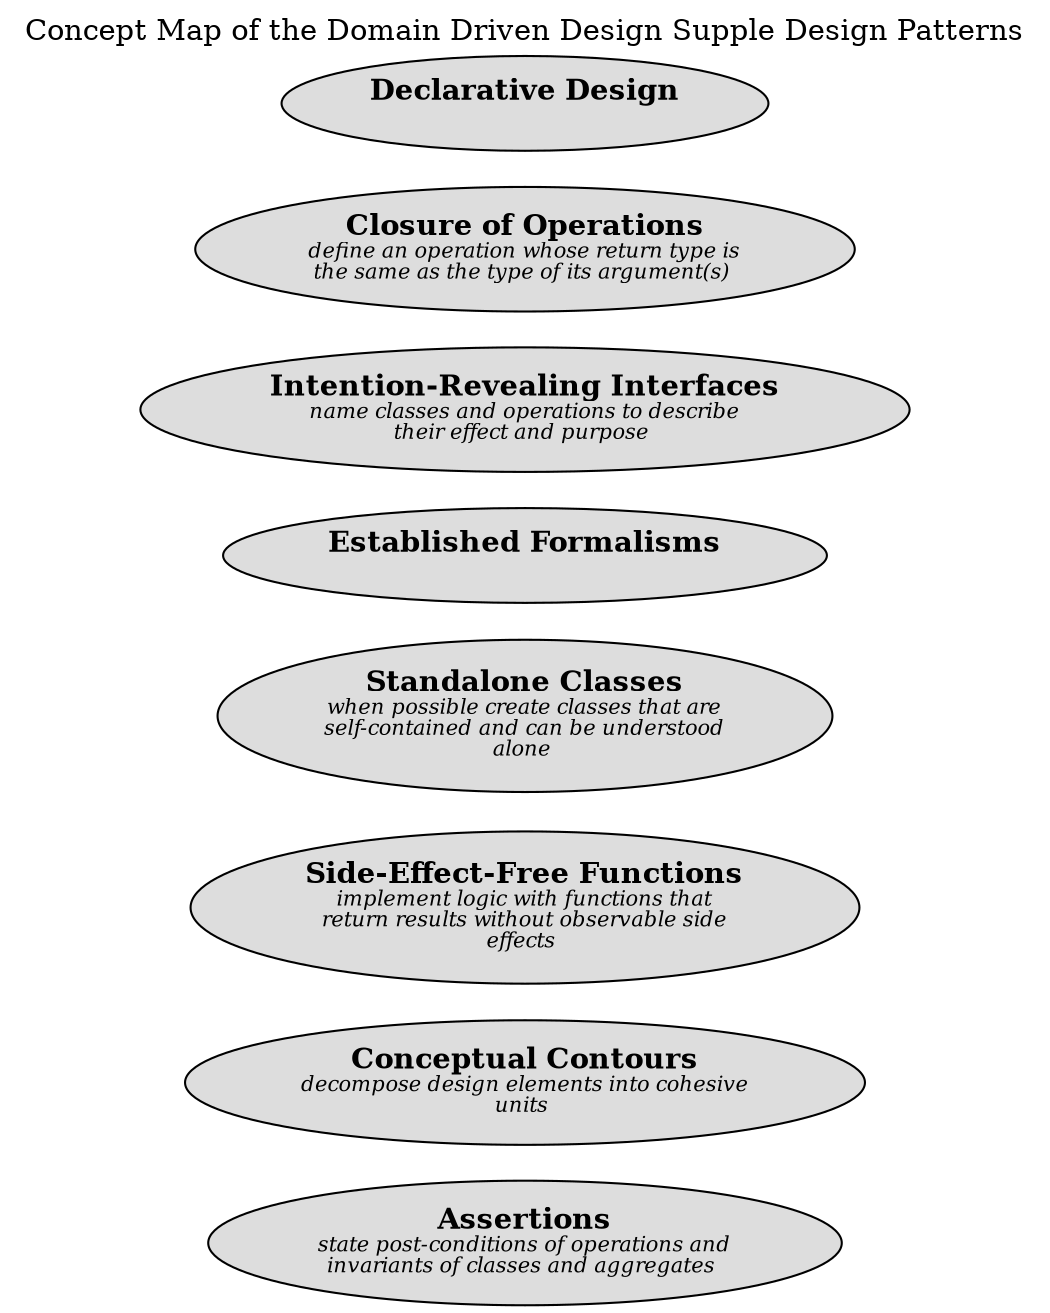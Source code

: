 digraph "Concept Map of the Domain Driven Design Supple Design Patterns" {
  labelloc= "t"
  label="Concept Map of the Domain Driven Design Supple Design Patterns"
  rankdir="LR"

  layout=dot
software_development_domain_driven_design_supple_design__assertions [shape=ellipse style=filled fillcolor="#dddddd" label=<<B>Assertions</B><BR/><FONT POINT-SIZE="10"><I>state post-conditions of operations and<BR/>invariants of classes and aggregates </I></FONT>>]
software_development_domain_driven_design_supple_design__conceptual_contours [shape=ellipse style=filled fillcolor="#dddddd" label=<<B>Conceptual Contours</B><BR/><FONT POINT-SIZE="10"><I>decompose design elements into cohesive<BR/>units </I></FONT>>]
software_development_domain_driven_design_supple_design__side_effect_free_functions [shape=ellipse style=filled fillcolor="#dddddd" label=<<B>Side-Effect-Free Functions</B><BR/><FONT POINT-SIZE="10"><I>implement logic with functions that<BR/>return results without observable side<BR/>effects </I></FONT>>]
software_development_domain_driven_design_supple_design__standalone_classes [shape=ellipse style=filled fillcolor="#dddddd" label=<<B>Standalone Classes</B><BR/><FONT POINT-SIZE="10"><I>when possible create classes that are<BR/>self-contained and can be understood<BR/>alone </I></FONT>>]
software_development_domain_driven_design_supple_design__established_formalisms [shape=ellipse style=filled fillcolor="#dddddd" label=<<B>Established Formalisms</B><BR/><FONT POINT-SIZE="10"><I> </I></FONT>>]
software_development_domain_driven_design_supple_design__intention_revealing_interfaces [shape=ellipse style=filled fillcolor="#dddddd" label=<<B>Intention-Revealing Interfaces</B><BR/><FONT POINT-SIZE="10"><I>name classes and operations to describe<BR/>their effect and purpose </I></FONT>>]
software_development_domain_driven_design_supple_design__closure_of_operations [shape=ellipse style=filled fillcolor="#dddddd" label=<<B>Closure of Operations</B><BR/><FONT POINT-SIZE="10"><I>define an operation whose return type is<BR/>the same as the type of its argument(s) </I></FONT>>]
software_development_domain_driven_design_supple_design__declarative_design [shape=ellipse style=filled fillcolor="#dddddd" label=<<B>Declarative Design</B><BR/><FONT POINT-SIZE="10"><I> </I></FONT>>]
 
 
}

// (generated by Overarch with template views/view.dot.cmb)
